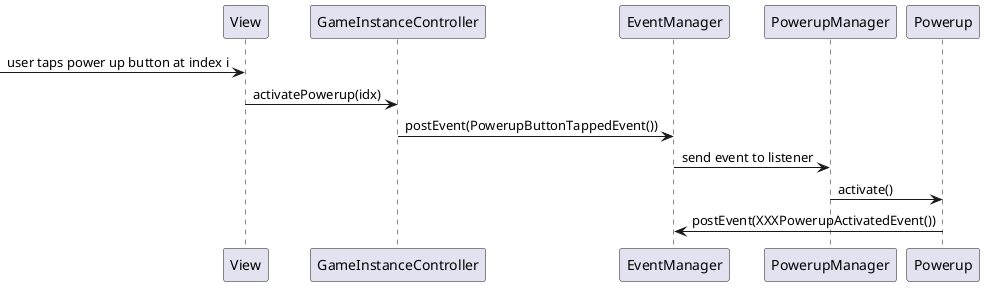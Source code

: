 @startuml
-> View: user taps power up button at index i
View -> GameInstanceController: activatePowerup(idx)
GameInstanceController -> EventManager: postEvent(PowerupButtonTappedEvent())
EventManager -> PowerupManager: send event to listener
PowerupManager -> Powerup: activate()
Powerup -> EventManager: postEvent(XXXPowerupActivatedEvent())
@enduml